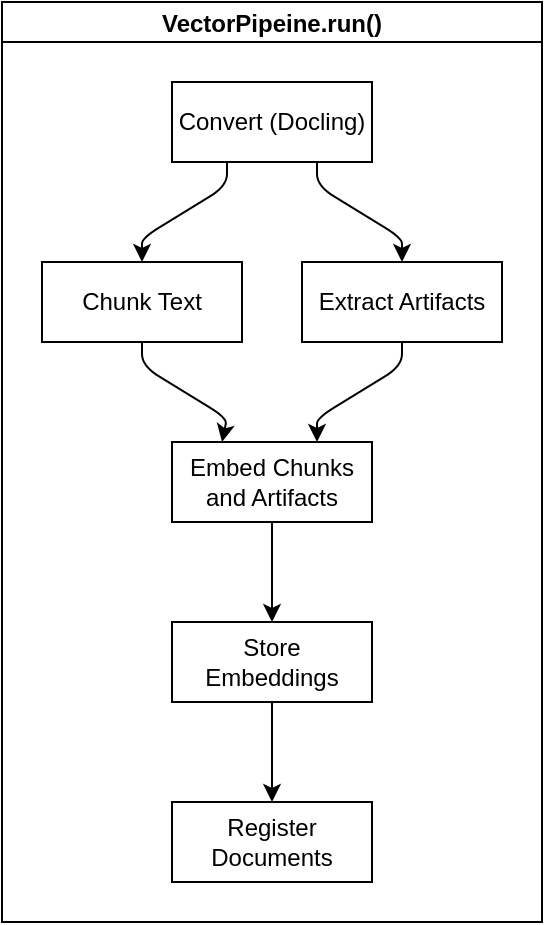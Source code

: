 <mxfile>
    <diagram id="QMmVbCaRV5qnjLh4kayH" name="Page-1">
        <mxGraphModel dx="791" dy="779" grid="1" gridSize="10" guides="1" tooltips="1" connect="1" arrows="1" fold="1" page="1" pageScale="1" pageWidth="150" pageHeight="75" background="#ffffff" math="0" shadow="0">
            <root>
                <mxCell id="0"/>
                <mxCell id="1" parent="0"/>
                <mxCell id="47" value="VectorPipeine.run()" style="swimlane;startSize=20;horizontal=1;childLayout=flowLayout;flowOrientation=north;resizable=0;interRankCellSpacing=50;containerType=tree;fontSize=12;" parent="1" vertex="1">
                    <mxGeometry x="90" y="33" width="270" height="460" as="geometry"/>
                </mxCell>
                <mxCell id="48" value="Convert (Docling)" style="whiteSpace=wrap;html=1;" parent="47" vertex="1">
                    <mxGeometry x="85" y="40" width="100" height="40" as="geometry"/>
                </mxCell>
                <mxCell id="60" style="edgeStyle=none;html=1;exitX=0.5;exitY=1;exitDx=0;exitDy=0;entryX=0.25;entryY=0;entryDx=0;entryDy=0;noEdgeStyle=1;orthogonal=1;" parent="47" source="51" target="59" edge="1">
                    <mxGeometry relative="1" as="geometry">
                        <Array as="points">
                            <mxPoint x="70" y="182"/>
                            <mxPoint x="112.5" y="208"/>
                        </Array>
                    </mxGeometry>
                </mxCell>
                <mxCell id="51" value="Chunk Text" style="whiteSpace=wrap;html=1;" parent="47" vertex="1">
                    <mxGeometry x="20" y="130" width="100" height="40" as="geometry"/>
                </mxCell>
                <mxCell id="52" value="" style="html=1;rounded=1;curved=0;sourcePerimeterSpacing=0;targetPerimeterSpacing=0;startSize=6;endSize=6;noEdgeStyle=1;orthogonal=1;" parent="47" source="48" target="51" edge="1">
                    <mxGeometry relative="1" as="geometry">
                        <Array as="points">
                            <mxPoint x="112.5" y="92"/>
                            <mxPoint x="70" y="118"/>
                        </Array>
                    </mxGeometry>
                </mxCell>
                <mxCell id="56" value="" style="html=1;rounded=1;curved=0;sourcePerimeterSpacing=0;targetPerimeterSpacing=0;startSize=6;endSize=6;noEdgeStyle=1;orthogonal=1;" parent="47" source="48" target="57" edge="1">
                    <mxGeometry relative="1" as="geometry">
                        <mxPoint x="1440" y="1060" as="sourcePoint"/>
                        <Array as="points">
                            <mxPoint x="157.5" y="92"/>
                            <mxPoint x="200" y="118"/>
                        </Array>
                    </mxGeometry>
                </mxCell>
                <mxCell id="57" value="Extract Artifacts" style="whiteSpace=wrap;html=1;" parent="47" vertex="1">
                    <mxGeometry x="150" y="130" width="100" height="40" as="geometry"/>
                </mxCell>
                <mxCell id="58" value="" style="html=1;rounded=1;curved=0;sourcePerimeterSpacing=0;targetPerimeterSpacing=0;startSize=6;endSize=6;noEdgeStyle=1;orthogonal=1;" parent="47" source="57" target="59" edge="1">
                    <mxGeometry relative="1" as="geometry">
                        <mxPoint x="1488" y="980" as="sourcePoint"/>
                        <Array as="points">
                            <mxPoint x="200" y="182"/>
                            <mxPoint x="157.5" y="208"/>
                        </Array>
                    </mxGeometry>
                </mxCell>
                <mxCell id="59" value="Embed Chunks and Artifacts" style="whiteSpace=wrap;html=1;" parent="47" vertex="1">
                    <mxGeometry x="85" y="220" width="100" height="40" as="geometry"/>
                </mxCell>
                <mxCell id="61" value="" style="html=1;rounded=1;curved=0;sourcePerimeterSpacing=0;targetPerimeterSpacing=0;startSize=6;endSize=6;noEdgeStyle=1;orthogonal=1;" parent="47" source="59" target="62" edge="1">
                    <mxGeometry relative="1" as="geometry">
                        <mxPoint x="1470" y="950" as="sourcePoint"/>
                        <Array as="points">
                            <mxPoint x="135" y="272"/>
                            <mxPoint x="135" y="298"/>
                        </Array>
                    </mxGeometry>
                </mxCell>
                <mxCell id="62" value="Store Embeddings" style="whiteSpace=wrap;html=1;" parent="47" vertex="1">
                    <mxGeometry x="85" y="310" width="100" height="40" as="geometry"/>
                </mxCell>
                <mxCell id="63" value="" style="html=1;rounded=1;curved=0;sourcePerimeterSpacing=0;targetPerimeterSpacing=0;startSize=6;endSize=6;noEdgeStyle=1;orthogonal=1;" parent="47" source="62" target="64" edge="1">
                    <mxGeometry relative="1" as="geometry">
                        <mxPoint x="1365" y="960" as="sourcePoint"/>
                        <Array as="points">
                            <mxPoint x="135" y="362"/>
                            <mxPoint x="135" y="388"/>
                        </Array>
                    </mxGeometry>
                </mxCell>
                <mxCell id="64" value="Register Documents" style="whiteSpace=wrap;html=1;" parent="47" vertex="1">
                    <mxGeometry x="85" y="400" width="100" height="40" as="geometry"/>
                </mxCell>
            </root>
        </mxGraphModel>
    </diagram>
</mxfile>